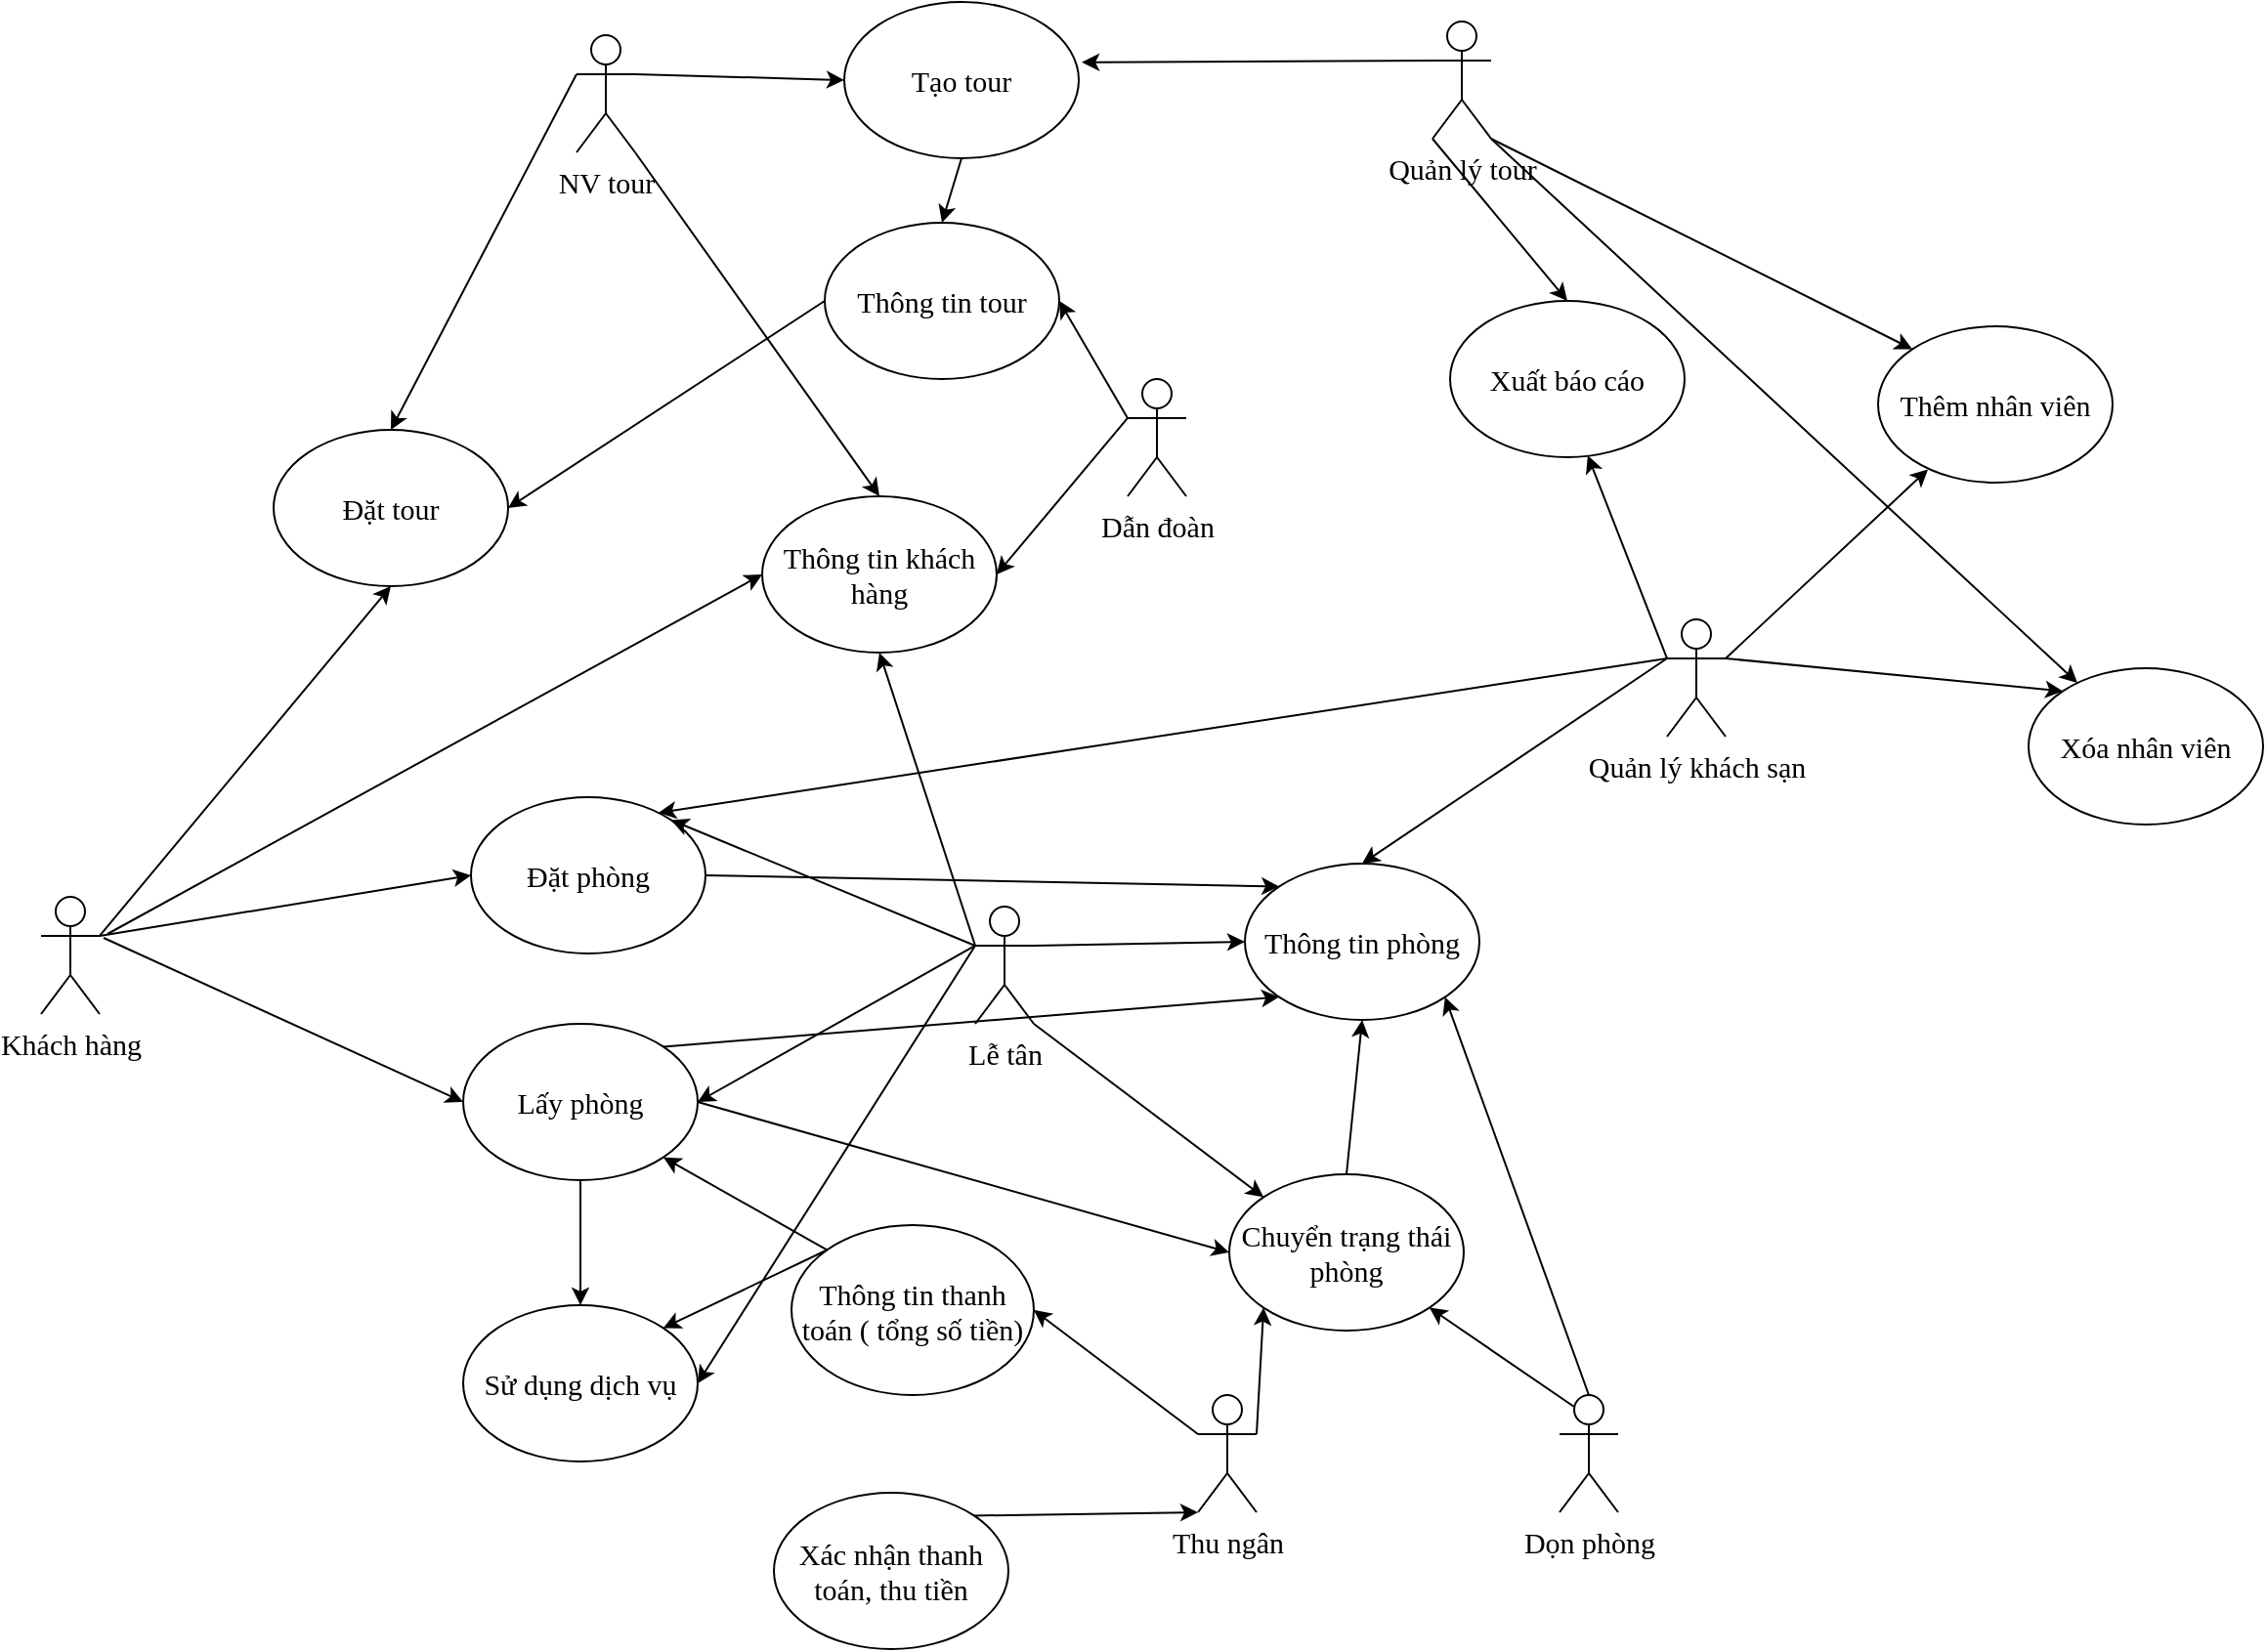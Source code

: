 <mxfile version="15.9.4" type="device"><diagram id="WIZo_KEGf11RDiMzxD7N" name="Page-1"><mxGraphModel dx="2073" dy="1287" grid="0" gridSize="10" guides="1" tooltips="1" connect="1" arrows="1" fold="1" page="0" pageScale="1" pageWidth="827" pageHeight="1169" math="0" shadow="0"><root><mxCell id="0"/><mxCell id="1" parent="0"/><mxCell id="tF9aEbJJt3NXIyIMRf1W-2" value="&lt;font style=&quot;font-size: 15px&quot;&gt;Đặt phòng&lt;/font&gt;" style="ellipse;whiteSpace=wrap;html=1;fontFamily=Times New Roman;" vertex="1" parent="1"><mxGeometry x="145" y="182" width="120" height="80" as="geometry"/></mxCell><mxCell id="tF9aEbJJt3NXIyIMRf1W-3" value="Khách hàng" style="shape=umlActor;verticalLabelPosition=bottom;verticalAlign=top;html=1;outlineConnect=0;fontFamily=Times New Roman;fontSize=15;" vertex="1" parent="1"><mxGeometry x="-75" y="233" width="30" height="60" as="geometry"/></mxCell><mxCell id="tF9aEbJJt3NXIyIMRf1W-8" value="&lt;span style=&quot;font-size: 15px&quot;&gt;Đặt tour&lt;/span&gt;" style="ellipse;whiteSpace=wrap;html=1;fontFamily=Times New Roman;" vertex="1" parent="1"><mxGeometry x="44" y="-6" width="120" height="80" as="geometry"/></mxCell><mxCell id="tF9aEbJJt3NXIyIMRf1W-46" style="edgeStyle=orthogonalEdgeStyle;rounded=0;orthogonalLoop=1;jettySize=auto;html=1;exitX=0.5;exitY=1;exitDx=0;exitDy=0;entryX=0.5;entryY=0;entryDx=0;entryDy=0;fontFamily=Times New Roman;fontSize=15;" edge="1" parent="1" source="tF9aEbJJt3NXIyIMRf1W-9" target="tF9aEbJJt3NXIyIMRf1W-45"><mxGeometry relative="1" as="geometry"/></mxCell><mxCell id="tF9aEbJJt3NXIyIMRf1W-9" value="&lt;span style=&quot;font-size: 15px&quot;&gt;Lấy phòng&lt;/span&gt;" style="ellipse;whiteSpace=wrap;html=1;fontFamily=Times New Roman;" vertex="1" parent="1"><mxGeometry x="141" y="298" width="120" height="80" as="geometry"/></mxCell><mxCell id="tF9aEbJJt3NXIyIMRf1W-11" value="" style="endArrow=classic;html=1;rounded=0;fontFamily=Times New Roman;fontSize=15;exitX=1;exitY=0.333;exitDx=0;exitDy=0;exitPerimeter=0;entryX=0;entryY=0.5;entryDx=0;entryDy=0;" edge="1" parent="1" source="tF9aEbJJt3NXIyIMRf1W-3" target="tF9aEbJJt3NXIyIMRf1W-2"><mxGeometry width="50" height="50" relative="1" as="geometry"><mxPoint x="387" y="409" as="sourcePoint"/><mxPoint x="437" y="359" as="targetPoint"/></mxGeometry></mxCell><mxCell id="tF9aEbJJt3NXIyIMRf1W-13" value="" style="endArrow=classic;html=1;rounded=0;fontFamily=Times New Roman;fontSize=15;exitX=1;exitY=0.333;exitDx=0;exitDy=0;exitPerimeter=0;entryX=0.5;entryY=1;entryDx=0;entryDy=0;" edge="1" parent="1" source="tF9aEbJJt3NXIyIMRf1W-3" target="tF9aEbJJt3NXIyIMRf1W-8"><mxGeometry width="50" height="50" relative="1" as="geometry"><mxPoint x="-26" y="275" as="sourcePoint"/><mxPoint x="139" y="177" as="targetPoint"/></mxGeometry></mxCell><mxCell id="tF9aEbJJt3NXIyIMRf1W-14" value="" style="endArrow=classic;html=1;rounded=0;fontFamily=Times New Roman;fontSize=15;entryX=0;entryY=0.5;entryDx=0;entryDy=0;" edge="1" parent="1" target="tF9aEbJJt3NXIyIMRf1W-9"><mxGeometry width="50" height="50" relative="1" as="geometry"><mxPoint x="-43" y="254" as="sourcePoint"/><mxPoint x="149" y="187" as="targetPoint"/></mxGeometry></mxCell><mxCell id="tF9aEbJJt3NXIyIMRf1W-15" value="Lễ tân" style="shape=umlActor;verticalLabelPosition=bottom;verticalAlign=top;html=1;outlineConnect=0;fontFamily=Times New Roman;fontSize=15;" vertex="1" parent="1"><mxGeometry x="403" y="238" width="30" height="60" as="geometry"/></mxCell><mxCell id="tF9aEbJJt3NXIyIMRf1W-21" value="" style="endArrow=classic;html=1;rounded=0;fontFamily=Times New Roman;fontSize=15;exitX=0;exitY=0.333;exitDx=0;exitDy=0;exitPerimeter=0;entryX=1;entryY=0.5;entryDx=0;entryDy=0;" edge="1" parent="1" source="tF9aEbJJt3NXIyIMRf1W-15" target="tF9aEbJJt3NXIyIMRf1W-9"><mxGeometry width="50" height="50" relative="1" as="geometry"><mxPoint x="551" y="267" as="sourcePoint"/><mxPoint x="414" y="337" as="targetPoint"/></mxGeometry></mxCell><mxCell id="tF9aEbJJt3NXIyIMRf1W-25" value="NV tour" style="shape=umlActor;verticalLabelPosition=bottom;verticalAlign=top;html=1;outlineConnect=0;fontFamily=Times New Roman;fontSize=15;" vertex="1" parent="1"><mxGeometry x="199" y="-208" width="30" height="60" as="geometry"/></mxCell><mxCell id="tF9aEbJJt3NXIyIMRf1W-29" value="" style="endArrow=classic;html=1;rounded=0;fontFamily=Times New Roman;fontSize=15;exitX=0;exitY=0.333;exitDx=0;exitDy=0;exitPerimeter=0;entryX=0.5;entryY=0;entryDx=0;entryDy=0;" edge="1" parent="1" source="tF9aEbJJt3NXIyIMRf1W-25" target="tF9aEbJJt3NXIyIMRf1W-8"><mxGeometry width="50" height="50" relative="1" as="geometry"><mxPoint x="551" y="267" as="sourcePoint"/><mxPoint x="-142" y="-227" as="targetPoint"/></mxGeometry></mxCell><mxCell id="tF9aEbJJt3NXIyIMRf1W-30" value="Tạo tour" style="ellipse;whiteSpace=wrap;html=1;fontFamily=Times New Roman;fontSize=15;" vertex="1" parent="1"><mxGeometry x="336" y="-225" width="120" height="80" as="geometry"/></mxCell><mxCell id="tF9aEbJJt3NXIyIMRf1W-31" value="" style="endArrow=classic;html=1;rounded=0;fontFamily=Times New Roman;fontSize=15;entryX=0;entryY=0.5;entryDx=0;entryDy=0;exitX=1;exitY=0.333;exitDx=0;exitDy=0;exitPerimeter=0;" edge="1" parent="1" source="tF9aEbJJt3NXIyIMRf1W-25" target="tF9aEbJJt3NXIyIMRf1W-30"><mxGeometry width="50" height="50" relative="1" as="geometry"><mxPoint x="544" y="32" as="sourcePoint"/><mxPoint x="431" y="213" as="targetPoint"/></mxGeometry></mxCell><mxCell id="tF9aEbJJt3NXIyIMRf1W-34" value="Quản lý tour" style="shape=umlActor;verticalLabelPosition=bottom;verticalAlign=top;html=1;outlineConnect=0;fontFamily=Times New Roman;fontSize=15;" vertex="1" parent="1"><mxGeometry x="637" y="-215" width="30" height="60" as="geometry"/></mxCell><mxCell id="tF9aEbJJt3NXIyIMRf1W-41" value="Quản lý khách sạn" style="shape=umlActor;verticalLabelPosition=bottom;verticalAlign=top;html=1;outlineConnect=0;fontFamily=Times New Roman;fontSize=15;" vertex="1" parent="1"><mxGeometry x="757" y="91" width="30" height="60" as="geometry"/></mxCell><mxCell id="tF9aEbJJt3NXIyIMRf1W-42" value="" style="endArrow=classic;html=1;rounded=0;fontFamily=Times New Roman;fontSize=15;exitX=0;exitY=0.333;exitDx=0;exitDy=0;exitPerimeter=0;entryX=0.8;entryY=0.1;entryDx=0;entryDy=0;entryPerimeter=0;" edge="1" parent="1" source="tF9aEbJJt3NXIyIMRf1W-41" target="tF9aEbJJt3NXIyIMRf1W-2"><mxGeometry width="50" height="50" relative="1" as="geometry"><mxPoint x="387" y="7" as="sourcePoint"/><mxPoint x="437" y="-43" as="targetPoint"/></mxGeometry></mxCell><mxCell id="tF9aEbJJt3NXIyIMRf1W-45" value="Sử dụng dịch vụ" style="ellipse;whiteSpace=wrap;html=1;fontFamily=Times New Roman;fontSize=15;" vertex="1" parent="1"><mxGeometry x="141" y="442" width="120" height="80" as="geometry"/></mxCell><mxCell id="tF9aEbJJt3NXIyIMRf1W-49" value="" style="endArrow=classic;html=1;rounded=0;fontFamily=Times New Roman;fontSize=15;entryX=1;entryY=0.5;entryDx=0;entryDy=0;exitX=0;exitY=0.333;exitDx=0;exitDy=0;exitPerimeter=0;" edge="1" parent="1" source="tF9aEbJJt3NXIyIMRf1W-15" target="tF9aEbJJt3NXIyIMRf1W-45"><mxGeometry width="50" height="50" relative="1" as="geometry"><mxPoint x="576" y="286" as="sourcePoint"/><mxPoint x="414" y="484" as="targetPoint"/></mxGeometry></mxCell><mxCell id="tF9aEbJJt3NXIyIMRf1W-50" value="Thông tin khách hàng" style="ellipse;whiteSpace=wrap;html=1;fontFamily=Times New Roman;fontSize=15;" vertex="1" parent="1"><mxGeometry x="294" y="28" width="120" height="80" as="geometry"/></mxCell><mxCell id="tF9aEbJJt3NXIyIMRf1W-61" value="" style="endArrow=classic;html=1;rounded=0;fontFamily=Times New Roman;fontSize=15;exitX=0;exitY=0.333;exitDx=0;exitDy=0;exitPerimeter=0;entryX=1.013;entryY=0.386;entryDx=0;entryDy=0;entryPerimeter=0;" edge="1" parent="1" source="tF9aEbJJt3NXIyIMRf1W-34" target="tF9aEbJJt3NXIyIMRf1W-30"><mxGeometry width="50" height="50" relative="1" as="geometry"><mxPoint x="398" y="-17" as="sourcePoint"/><mxPoint x="448" y="-67" as="targetPoint"/></mxGeometry></mxCell><mxCell id="tF9aEbJJt3NXIyIMRf1W-63" value="Thông tin tour" style="ellipse;whiteSpace=wrap;html=1;fontFamily=Times New Roman;fontSize=15;" vertex="1" parent="1"><mxGeometry x="326" y="-112" width="120" height="80" as="geometry"/></mxCell><mxCell id="tF9aEbJJt3NXIyIMRf1W-64" value="" style="endArrow=classic;html=1;rounded=0;fontFamily=Times New Roman;fontSize=15;exitX=0;exitY=0.5;exitDx=0;exitDy=0;entryX=1;entryY=0.5;entryDx=0;entryDy=0;" edge="1" parent="1" source="tF9aEbJJt3NXIyIMRf1W-63" target="tF9aEbJJt3NXIyIMRf1W-8"><mxGeometry width="50" height="50" relative="1" as="geometry"><mxPoint x="398" y="-17" as="sourcePoint"/><mxPoint x="448" y="-67" as="targetPoint"/></mxGeometry></mxCell><mxCell id="tF9aEbJJt3NXIyIMRf1W-65" value="" style="endArrow=classic;html=1;rounded=0;fontFamily=Times New Roman;fontSize=15;exitX=0.5;exitY=1;exitDx=0;exitDy=0;entryX=0.5;entryY=0;entryDx=0;entryDy=0;" edge="1" parent="1" source="tF9aEbJJt3NXIyIMRf1W-30" target="tF9aEbJJt3NXIyIMRf1W-63"><mxGeometry width="50" height="50" relative="1" as="geometry"><mxPoint x="398" y="-17" as="sourcePoint"/><mxPoint x="448" y="-67" as="targetPoint"/></mxGeometry></mxCell><mxCell id="tF9aEbJJt3NXIyIMRf1W-66" value="" style="endArrow=classic;html=1;rounded=0;fontFamily=Times New Roman;fontSize=15;entryX=0;entryY=0.5;entryDx=0;entryDy=0;" edge="1" parent="1" target="tF9aEbJJt3NXIyIMRf1W-50"><mxGeometry width="50" height="50" relative="1" as="geometry"><mxPoint x="-41" y="252" as="sourcePoint"/><mxPoint x="448" y="-67" as="targetPoint"/></mxGeometry></mxCell><mxCell id="tF9aEbJJt3NXIyIMRf1W-67" value="" style="endArrow=classic;html=1;rounded=0;fontFamily=Times New Roman;fontSize=15;exitX=1;exitY=1;exitDx=0;exitDy=0;exitPerimeter=0;entryX=0.5;entryY=0;entryDx=0;entryDy=0;" edge="1" parent="1" source="tF9aEbJJt3NXIyIMRf1W-25" target="tF9aEbJJt3NXIyIMRf1W-50"><mxGeometry width="50" height="50" relative="1" as="geometry"><mxPoint x="398" y="-17" as="sourcePoint"/><mxPoint x="448" y="-67" as="targetPoint"/></mxGeometry></mxCell><mxCell id="tF9aEbJJt3NXIyIMRf1W-68" value="" style="endArrow=classic;html=1;rounded=0;fontFamily=Times New Roman;fontSize=15;entryX=0.5;entryY=1;entryDx=0;entryDy=0;exitX=0;exitY=0.333;exitDx=0;exitDy=0;exitPerimeter=0;" edge="1" parent="1" source="tF9aEbJJt3NXIyIMRf1W-15" target="tF9aEbJJt3NXIyIMRf1W-50"><mxGeometry width="50" height="50" relative="1" as="geometry"><mxPoint x="580" y="286" as="sourcePoint"/><mxPoint x="448" y="-67" as="targetPoint"/></mxGeometry></mxCell><mxCell id="tF9aEbJJt3NXIyIMRf1W-69" value="" style="endArrow=classic;html=1;rounded=0;fontFamily=Times New Roman;fontSize=15;entryX=1;entryY=0;entryDx=0;entryDy=0;exitX=0;exitY=0.333;exitDx=0;exitDy=0;exitPerimeter=0;" edge="1" parent="1" source="tF9aEbJJt3NXIyIMRf1W-15" target="tF9aEbJJt3NXIyIMRf1W-2"><mxGeometry width="50" height="50" relative="1" as="geometry"><mxPoint x="578" y="286" as="sourcePoint"/><mxPoint x="448" y="50" as="targetPoint"/></mxGeometry></mxCell><mxCell id="tF9aEbJJt3NXIyIMRf1W-70" value="Dẫn đoàn" style="shape=umlActor;verticalLabelPosition=bottom;verticalAlign=top;html=1;outlineConnect=0;fontFamily=Times New Roman;fontSize=15;" vertex="1" parent="1"><mxGeometry x="481" y="-32" width="30" height="60" as="geometry"/></mxCell><mxCell id="tF9aEbJJt3NXIyIMRf1W-71" value="" style="endArrow=classic;html=1;rounded=0;fontFamily=Times New Roman;fontSize=15;exitX=0;exitY=0.333;exitDx=0;exitDy=0;exitPerimeter=0;entryX=1;entryY=0.5;entryDx=0;entryDy=0;" edge="1" parent="1" source="tF9aEbJJt3NXIyIMRf1W-70" target="tF9aEbJJt3NXIyIMRf1W-63"><mxGeometry width="50" height="50" relative="1" as="geometry"><mxPoint x="398" y="-17" as="sourcePoint"/><mxPoint x="448" y="-67" as="targetPoint"/></mxGeometry></mxCell><mxCell id="tF9aEbJJt3NXIyIMRf1W-72" value="" style="endArrow=classic;html=1;rounded=0;fontFamily=Times New Roman;fontSize=15;entryX=1;entryY=0.5;entryDx=0;entryDy=0;exitX=0;exitY=0.333;exitDx=0;exitDy=0;exitPerimeter=0;" edge="1" parent="1" source="tF9aEbJJt3NXIyIMRf1W-70" target="tF9aEbJJt3NXIyIMRf1W-50"><mxGeometry width="50" height="50" relative="1" as="geometry"><mxPoint x="500" y="-132" as="sourcePoint"/><mxPoint x="448" y="-67" as="targetPoint"/></mxGeometry></mxCell><mxCell id="tF9aEbJJt3NXIyIMRf1W-73" value="Thông tin thanh toán ( tổng số tiền)" style="ellipse;whiteSpace=wrap;html=1;fontFamily=Times New Roman;fontSize=15;" vertex="1" parent="1"><mxGeometry x="309" y="401" width="124" height="87" as="geometry"/></mxCell><mxCell id="tF9aEbJJt3NXIyIMRf1W-74" value="Thu ngân" style="shape=umlActor;verticalLabelPosition=bottom;verticalAlign=top;html=1;outlineConnect=0;fontFamily=Times New Roman;fontSize=15;" vertex="1" parent="1"><mxGeometry x="517" y="488" width="30" height="60" as="geometry"/></mxCell><mxCell id="tF9aEbJJt3NXIyIMRf1W-75" value="" style="endArrow=classic;html=1;rounded=0;fontFamily=Times New Roman;fontSize=15;entryX=1;entryY=0.5;entryDx=0;entryDy=0;exitX=0;exitY=0.333;exitDx=0;exitDy=0;exitPerimeter=0;" edge="1" parent="1" source="tF9aEbJJt3NXIyIMRf1W-74" target="tF9aEbJJt3NXIyIMRf1W-73"><mxGeometry width="50" height="50" relative="1" as="geometry"><mxPoint x="591" y="533" as="sourcePoint"/><mxPoint x="448" y="277" as="targetPoint"/></mxGeometry></mxCell><mxCell id="tF9aEbJJt3NXIyIMRf1W-76" value="" style="endArrow=classic;html=1;rounded=0;fontFamily=Times New Roman;fontSize=15;exitX=0;exitY=0;exitDx=0;exitDy=0;entryX=1;entryY=1;entryDx=0;entryDy=0;" edge="1" parent="1" source="tF9aEbJJt3NXIyIMRf1W-73" target="tF9aEbJJt3NXIyIMRf1W-9"><mxGeometry width="50" height="50" relative="1" as="geometry"><mxPoint x="398" y="327" as="sourcePoint"/><mxPoint x="448" y="277" as="targetPoint"/></mxGeometry></mxCell><mxCell id="tF9aEbJJt3NXIyIMRf1W-77" value="Chuyển trạng thái phòng" style="ellipse;whiteSpace=wrap;html=1;fontFamily=Times New Roman;fontSize=15;" vertex="1" parent="1"><mxGeometry x="533" y="375" width="120" height="80" as="geometry"/></mxCell><mxCell id="tF9aEbJJt3NXIyIMRf1W-79" value="" style="endArrow=classic;html=1;rounded=0;fontFamily=Times New Roman;fontSize=15;exitX=1;exitY=1;exitDx=0;exitDy=0;exitPerimeter=0;entryX=0;entryY=0;entryDx=0;entryDy=0;" edge="1" parent="1" source="tF9aEbJJt3NXIyIMRf1W-15" target="tF9aEbJJt3NXIyIMRf1W-77"><mxGeometry width="50" height="50" relative="1" as="geometry"><mxPoint x="398" y="319" as="sourcePoint"/><mxPoint x="448" y="269" as="targetPoint"/></mxGeometry></mxCell><mxCell id="tF9aEbJJt3NXIyIMRf1W-80" value="" style="endArrow=classic;html=1;rounded=0;fontFamily=Times New Roman;fontSize=15;exitX=1;exitY=0.5;exitDx=0;exitDy=0;entryX=0;entryY=0.5;entryDx=0;entryDy=0;" edge="1" parent="1" source="tF9aEbJJt3NXIyIMRf1W-9" target="tF9aEbJJt3NXIyIMRf1W-77"><mxGeometry width="50" height="50" relative="1" as="geometry"><mxPoint x="398" y="319" as="sourcePoint"/><mxPoint x="448" y="269" as="targetPoint"/></mxGeometry></mxCell><mxCell id="tF9aEbJJt3NXIyIMRf1W-81" value="" style="endArrow=classic;html=1;rounded=0;fontFamily=Times New Roman;fontSize=15;exitX=1;exitY=0.333;exitDx=0;exitDy=0;exitPerimeter=0;entryX=0;entryY=1;entryDx=0;entryDy=0;" edge="1" parent="1" source="tF9aEbJJt3NXIyIMRf1W-74" target="tF9aEbJJt3NXIyIMRf1W-77"><mxGeometry width="50" height="50" relative="1" as="geometry"><mxPoint x="398" y="437" as="sourcePoint"/><mxPoint x="448" y="387" as="targetPoint"/></mxGeometry></mxCell><mxCell id="tF9aEbJJt3NXIyIMRf1W-82" value="Xác nhận thanh toán, thu tiền" style="ellipse;whiteSpace=wrap;html=1;fontFamily=Times New Roman;fontSize=15;" vertex="1" parent="1"><mxGeometry x="300" y="538" width="120" height="80" as="geometry"/></mxCell><mxCell id="tF9aEbJJt3NXIyIMRf1W-83" value="" style="endArrow=classic;html=1;rounded=0;fontFamily=Times New Roman;fontSize=15;exitX=1;exitY=0;exitDx=0;exitDy=0;entryX=0;entryY=1;entryDx=0;entryDy=0;entryPerimeter=0;" edge="1" parent="1" source="tF9aEbJJt3NXIyIMRf1W-82" target="tF9aEbJJt3NXIyIMRf1W-74"><mxGeometry width="50" height="50" relative="1" as="geometry"><mxPoint x="398" y="546" as="sourcePoint"/><mxPoint x="448" y="496" as="targetPoint"/></mxGeometry></mxCell><mxCell id="tF9aEbJJt3NXIyIMRf1W-84" value="Dọn phòng" style="shape=umlActor;verticalLabelPosition=bottom;verticalAlign=top;html=1;outlineConnect=0;fontFamily=Times New Roman;fontSize=15;" vertex="1" parent="1"><mxGeometry x="702" y="488" width="30" height="60" as="geometry"/></mxCell><mxCell id="tF9aEbJJt3NXIyIMRf1W-85" value="Thông tin phòng" style="ellipse;whiteSpace=wrap;html=1;fontFamily=Times New Roman;fontSize=15;" vertex="1" parent="1"><mxGeometry x="541" y="216" width="120" height="80" as="geometry"/></mxCell><mxCell id="tF9aEbJJt3NXIyIMRf1W-86" value="" style="endArrow=classic;html=1;rounded=0;fontFamily=Times New Roman;fontSize=15;entryX=0;entryY=0.5;entryDx=0;entryDy=0;exitX=1;exitY=0.333;exitDx=0;exitDy=0;exitPerimeter=0;" edge="1" parent="1" source="tF9aEbJJt3NXIyIMRf1W-15" target="tF9aEbJJt3NXIyIMRf1W-85"><mxGeometry width="50" height="50" relative="1" as="geometry"><mxPoint x="436" y="278" as="sourcePoint"/><mxPoint x="448" y="261" as="targetPoint"/></mxGeometry></mxCell><mxCell id="tF9aEbJJt3NXIyIMRf1W-87" value="" style="endArrow=classic;html=1;rounded=0;fontFamily=Times New Roman;fontSize=15;exitX=1;exitY=0.5;exitDx=0;exitDy=0;entryX=0;entryY=0;entryDx=0;entryDy=0;" edge="1" parent="1" source="tF9aEbJJt3NXIyIMRf1W-2" target="tF9aEbJJt3NXIyIMRf1W-85"><mxGeometry width="50" height="50" relative="1" as="geometry"><mxPoint x="398" y="311" as="sourcePoint"/><mxPoint x="448" y="261" as="targetPoint"/></mxGeometry></mxCell><mxCell id="tF9aEbJJt3NXIyIMRf1W-88" value="" style="endArrow=classic;html=1;rounded=0;fontFamily=Times New Roman;fontSize=15;exitX=0.5;exitY=0;exitDx=0;exitDy=0;entryX=0.5;entryY=1;entryDx=0;entryDy=0;" edge="1" parent="1" source="tF9aEbJJt3NXIyIMRf1W-77" target="tF9aEbJJt3NXIyIMRf1W-85"><mxGeometry width="50" height="50" relative="1" as="geometry"><mxPoint x="398" y="193" as="sourcePoint"/><mxPoint x="701" y="325" as="targetPoint"/></mxGeometry></mxCell><mxCell id="tF9aEbJJt3NXIyIMRf1W-89" value="" style="endArrow=classic;html=1;rounded=0;fontFamily=Times New Roman;fontSize=15;exitX=1;exitY=0;exitDx=0;exitDy=0;entryX=0;entryY=1;entryDx=0;entryDy=0;" edge="1" parent="1" source="tF9aEbJJt3NXIyIMRf1W-9" target="tF9aEbJJt3NXIyIMRf1W-85"><mxGeometry width="50" height="50" relative="1" as="geometry"><mxPoint x="398" y="193" as="sourcePoint"/><mxPoint x="448" y="143" as="targetPoint"/></mxGeometry></mxCell><mxCell id="tF9aEbJJt3NXIyIMRf1W-90" value="" style="endArrow=classic;html=1;rounded=0;fontFamily=Times New Roman;fontSize=15;exitX=0.5;exitY=0;exitDx=0;exitDy=0;exitPerimeter=0;entryX=1;entryY=1;entryDx=0;entryDy=0;" edge="1" parent="1" source="tF9aEbJJt3NXIyIMRf1W-84" target="tF9aEbJJt3NXIyIMRf1W-85"><mxGeometry width="50" height="50" relative="1" as="geometry"><mxPoint x="398" y="193" as="sourcePoint"/><mxPoint x="448" y="143" as="targetPoint"/></mxGeometry></mxCell><mxCell id="tF9aEbJJt3NXIyIMRf1W-91" value="" style="endArrow=classic;html=1;rounded=0;fontFamily=Times New Roman;fontSize=15;exitX=0.25;exitY=0.1;exitDx=0;exitDy=0;exitPerimeter=0;entryX=1;entryY=1;entryDx=0;entryDy=0;" edge="1" parent="1" source="tF9aEbJJt3NXIyIMRf1W-84" target="tF9aEbJJt3NXIyIMRf1W-77"><mxGeometry width="50" height="50" relative="1" as="geometry"><mxPoint x="398" y="193" as="sourcePoint"/><mxPoint x="448" y="143" as="targetPoint"/></mxGeometry></mxCell><mxCell id="tF9aEbJJt3NXIyIMRf1W-92" value="" style="endArrow=classic;html=1;rounded=0;fontFamily=Times New Roman;fontSize=15;exitX=0;exitY=0;exitDx=0;exitDy=0;entryX=1;entryY=0;entryDx=0;entryDy=0;" edge="1" parent="1" source="tF9aEbJJt3NXIyIMRf1W-73" target="tF9aEbJJt3NXIyIMRf1W-45"><mxGeometry width="50" height="50" relative="1" as="geometry"><mxPoint x="398" y="193" as="sourcePoint"/><mxPoint x="448" y="143" as="targetPoint"/></mxGeometry></mxCell><mxCell id="tF9aEbJJt3NXIyIMRf1W-93" value="" style="endArrow=classic;html=1;rounded=0;fontFamily=Times New Roman;fontSize=15;exitX=0;exitY=0.333;exitDx=0;exitDy=0;exitPerimeter=0;entryX=0.5;entryY=0;entryDx=0;entryDy=0;" edge="1" parent="1" source="tF9aEbJJt3NXIyIMRf1W-41" target="tF9aEbJJt3NXIyIMRf1W-85"><mxGeometry width="50" height="50" relative="1" as="geometry"><mxPoint x="398" y="193" as="sourcePoint"/><mxPoint x="448" y="143" as="targetPoint"/></mxGeometry></mxCell><mxCell id="tF9aEbJJt3NXIyIMRf1W-94" value="Thêm nhân viên" style="ellipse;whiteSpace=wrap;html=1;fontFamily=Times New Roman;fontSize=15;" vertex="1" parent="1"><mxGeometry x="865" y="-59" width="120" height="80" as="geometry"/></mxCell><mxCell id="tF9aEbJJt3NXIyIMRf1W-95" value="Xóa nhân viên" style="ellipse;whiteSpace=wrap;html=1;fontFamily=Times New Roman;fontSize=15;" vertex="1" parent="1"><mxGeometry x="942" y="116" width="120" height="80" as="geometry"/></mxCell><mxCell id="tF9aEbJJt3NXIyIMRf1W-96" value="Xuất báo cáo" style="ellipse;whiteSpace=wrap;html=1;fontFamily=Times New Roman;fontSize=15;" vertex="1" parent="1"><mxGeometry x="646" y="-72" width="120" height="80" as="geometry"/></mxCell><mxCell id="tF9aEbJJt3NXIyIMRf1W-97" value="" style="endArrow=classic;html=1;rounded=0;fontFamily=Times New Roman;fontSize=15;exitX=0;exitY=1;exitDx=0;exitDy=0;exitPerimeter=0;entryX=0.5;entryY=0;entryDx=0;entryDy=0;" edge="1" parent="1" source="tF9aEbJJt3NXIyIMRf1W-34" target="tF9aEbJJt3NXIyIMRf1W-96"><mxGeometry width="50" height="50" relative="1" as="geometry"><mxPoint x="273" y="193" as="sourcePoint"/><mxPoint x="323" y="143" as="targetPoint"/></mxGeometry></mxCell><mxCell id="tF9aEbJJt3NXIyIMRf1W-98" value="" style="endArrow=classic;html=1;rounded=0;fontFamily=Times New Roman;fontSize=15;exitX=0;exitY=0.333;exitDx=0;exitDy=0;exitPerimeter=0;entryX=0.587;entryY=0.989;entryDx=0;entryDy=0;entryPerimeter=0;" edge="1" parent="1" source="tF9aEbJJt3NXIyIMRf1W-41" target="tF9aEbJJt3NXIyIMRf1W-96"><mxGeometry width="50" height="50" relative="1" as="geometry"><mxPoint x="273" y="193" as="sourcePoint"/><mxPoint x="323" y="143" as="targetPoint"/></mxGeometry></mxCell><mxCell id="tF9aEbJJt3NXIyIMRf1W-99" value="" style="endArrow=classic;html=1;rounded=0;fontFamily=Times New Roman;fontSize=15;exitX=1;exitY=1;exitDx=0;exitDy=0;exitPerimeter=0;entryX=0;entryY=0;entryDx=0;entryDy=0;" edge="1" parent="1" source="tF9aEbJJt3NXIyIMRf1W-34" target="tF9aEbJJt3NXIyIMRf1W-94"><mxGeometry width="50" height="50" relative="1" as="geometry"><mxPoint x="273" y="193" as="sourcePoint"/><mxPoint x="323" y="143" as="targetPoint"/></mxGeometry></mxCell><mxCell id="tF9aEbJJt3NXIyIMRf1W-100" value="" style="endArrow=classic;html=1;rounded=0;fontFamily=Times New Roman;fontSize=15;exitX=1;exitY=1;exitDx=0;exitDy=0;exitPerimeter=0;" edge="1" parent="1" source="tF9aEbJJt3NXIyIMRf1W-34" target="tF9aEbJJt3NXIyIMRf1W-95"><mxGeometry width="50" height="50" relative="1" as="geometry"><mxPoint x="273" y="193" as="sourcePoint"/><mxPoint x="323" y="143" as="targetPoint"/></mxGeometry></mxCell><mxCell id="tF9aEbJJt3NXIyIMRf1W-101" value="" style="endArrow=classic;html=1;rounded=0;fontFamily=Times New Roman;fontSize=15;exitX=1;exitY=0.333;exitDx=0;exitDy=0;exitPerimeter=0;entryX=0.213;entryY=0.915;entryDx=0;entryDy=0;entryPerimeter=0;" edge="1" parent="1" source="tF9aEbJJt3NXIyIMRf1W-41" target="tF9aEbJJt3NXIyIMRf1W-94"><mxGeometry width="50" height="50" relative="1" as="geometry"><mxPoint x="273" y="76" as="sourcePoint"/><mxPoint x="323" y="26" as="targetPoint"/></mxGeometry></mxCell><mxCell id="tF9aEbJJt3NXIyIMRf1W-102" value="" style="endArrow=classic;html=1;rounded=0;fontFamily=Times New Roman;fontSize=15;entryX=0;entryY=0;entryDx=0;entryDy=0;exitX=1;exitY=0.333;exitDx=0;exitDy=0;exitPerimeter=0;" edge="1" parent="1" source="tF9aEbJJt3NXIyIMRf1W-41" target="tF9aEbJJt3NXIyIMRf1W-95"><mxGeometry width="50" height="50" relative="1" as="geometry"><mxPoint x="792" y="111" as="sourcePoint"/><mxPoint x="323" y="26" as="targetPoint"/></mxGeometry></mxCell></root></mxGraphModel></diagram></mxfile>